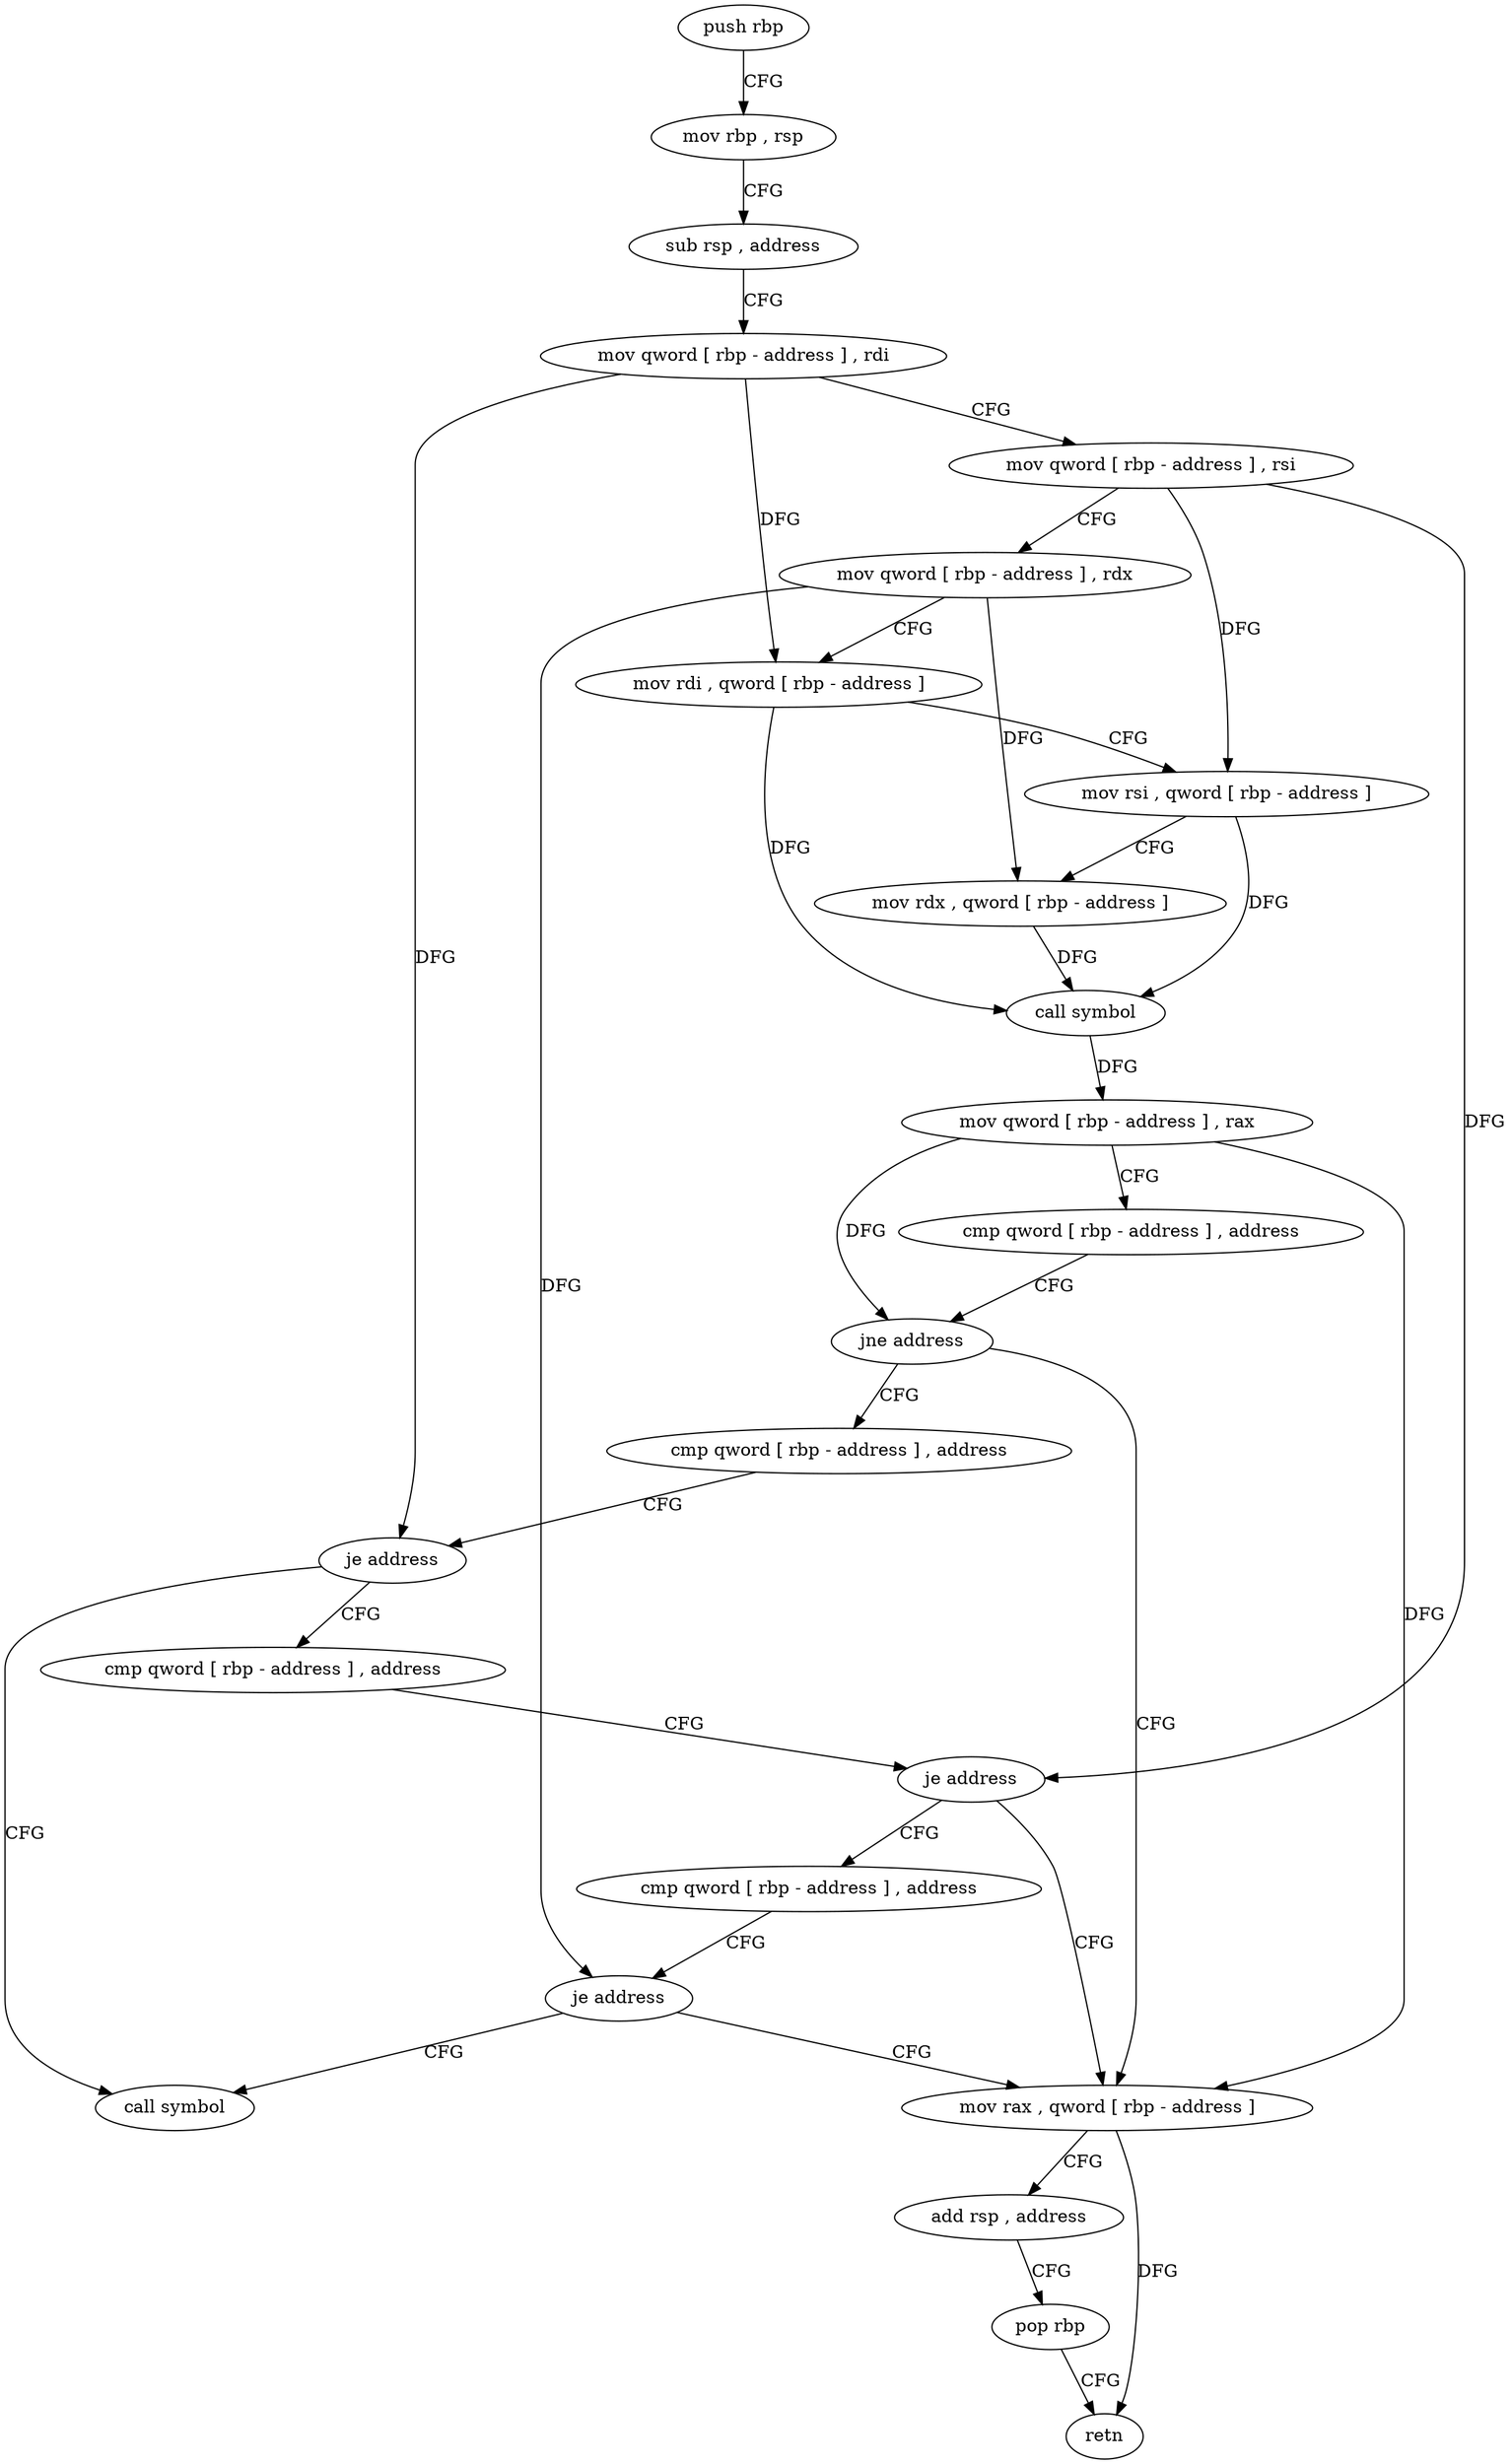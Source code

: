 digraph "func" {
"4225632" [label = "push rbp" ]
"4225633" [label = "mov rbp , rsp" ]
"4225636" [label = "sub rsp , address" ]
"4225640" [label = "mov qword [ rbp - address ] , rdi" ]
"4225644" [label = "mov qword [ rbp - address ] , rsi" ]
"4225648" [label = "mov qword [ rbp - address ] , rdx" ]
"4225652" [label = "mov rdi , qword [ rbp - address ]" ]
"4225656" [label = "mov rsi , qword [ rbp - address ]" ]
"4225660" [label = "mov rdx , qword [ rbp - address ]" ]
"4225664" [label = "call symbol" ]
"4225669" [label = "mov qword [ rbp - address ] , rax" ]
"4225673" [label = "cmp qword [ rbp - address ] , address" ]
"4225678" [label = "jne address" ]
"4225722" [label = "mov rax , qword [ rbp - address ]" ]
"4225684" [label = "cmp qword [ rbp - address ] , address" ]
"4225726" [label = "add rsp , address" ]
"4225730" [label = "pop rbp" ]
"4225731" [label = "retn" ]
"4225689" [label = "je address" ]
"4225717" [label = "call symbol" ]
"4225695" [label = "cmp qword [ rbp - address ] , address" ]
"4225700" [label = "je address" ]
"4225706" [label = "cmp qword [ rbp - address ] , address" ]
"4225711" [label = "je address" ]
"4225632" -> "4225633" [ label = "CFG" ]
"4225633" -> "4225636" [ label = "CFG" ]
"4225636" -> "4225640" [ label = "CFG" ]
"4225640" -> "4225644" [ label = "CFG" ]
"4225640" -> "4225652" [ label = "DFG" ]
"4225640" -> "4225689" [ label = "DFG" ]
"4225644" -> "4225648" [ label = "CFG" ]
"4225644" -> "4225656" [ label = "DFG" ]
"4225644" -> "4225700" [ label = "DFG" ]
"4225648" -> "4225652" [ label = "CFG" ]
"4225648" -> "4225660" [ label = "DFG" ]
"4225648" -> "4225711" [ label = "DFG" ]
"4225652" -> "4225656" [ label = "CFG" ]
"4225652" -> "4225664" [ label = "DFG" ]
"4225656" -> "4225660" [ label = "CFG" ]
"4225656" -> "4225664" [ label = "DFG" ]
"4225660" -> "4225664" [ label = "DFG" ]
"4225664" -> "4225669" [ label = "DFG" ]
"4225669" -> "4225673" [ label = "CFG" ]
"4225669" -> "4225678" [ label = "DFG" ]
"4225669" -> "4225722" [ label = "DFG" ]
"4225673" -> "4225678" [ label = "CFG" ]
"4225678" -> "4225722" [ label = "CFG" ]
"4225678" -> "4225684" [ label = "CFG" ]
"4225722" -> "4225726" [ label = "CFG" ]
"4225722" -> "4225731" [ label = "DFG" ]
"4225684" -> "4225689" [ label = "CFG" ]
"4225726" -> "4225730" [ label = "CFG" ]
"4225730" -> "4225731" [ label = "CFG" ]
"4225689" -> "4225717" [ label = "CFG" ]
"4225689" -> "4225695" [ label = "CFG" ]
"4225695" -> "4225700" [ label = "CFG" ]
"4225700" -> "4225722" [ label = "CFG" ]
"4225700" -> "4225706" [ label = "CFG" ]
"4225706" -> "4225711" [ label = "CFG" ]
"4225711" -> "4225722" [ label = "CFG" ]
"4225711" -> "4225717" [ label = "CFG" ]
}
